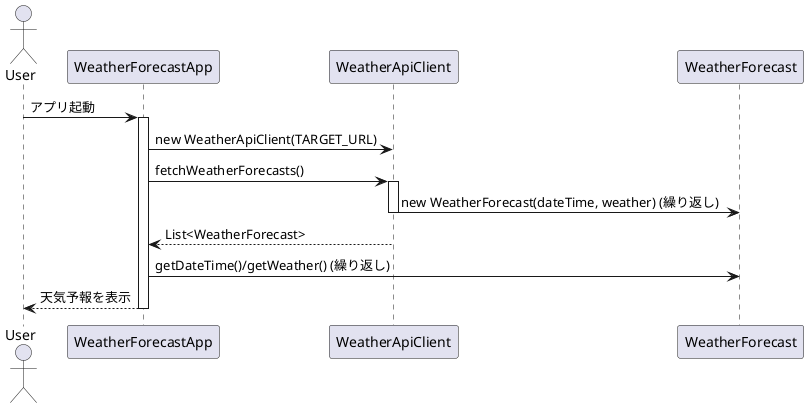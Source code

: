 @startuml WeatherForecastApp_Seqence
' シーケンス図: WeatherForecastApp の利用シナリオ

actor User
User -> WeatherForecastApp : アプリ起動
activate WeatherForecastApp
WeatherForecastApp -> WeatherApiClient : new WeatherApiClient(TARGET_URL)
WeatherForecastApp -> WeatherApiClient : fetchWeatherForecasts()
activate WeatherApiClient
WeatherApiClient -> WeatherForecast : new WeatherForecast(dateTime, weather) (繰り返し)
deactivate WeatherApiClient
WeatherApiClient --> WeatherForecastApp : List<WeatherForecast>
WeatherForecastApp -> WeatherForecast : getDateTime()/getWeather() (繰り返し)
WeatherForecastApp --> User : 天気予報を表示

deactivate WeatherForecastApp
@enduml

